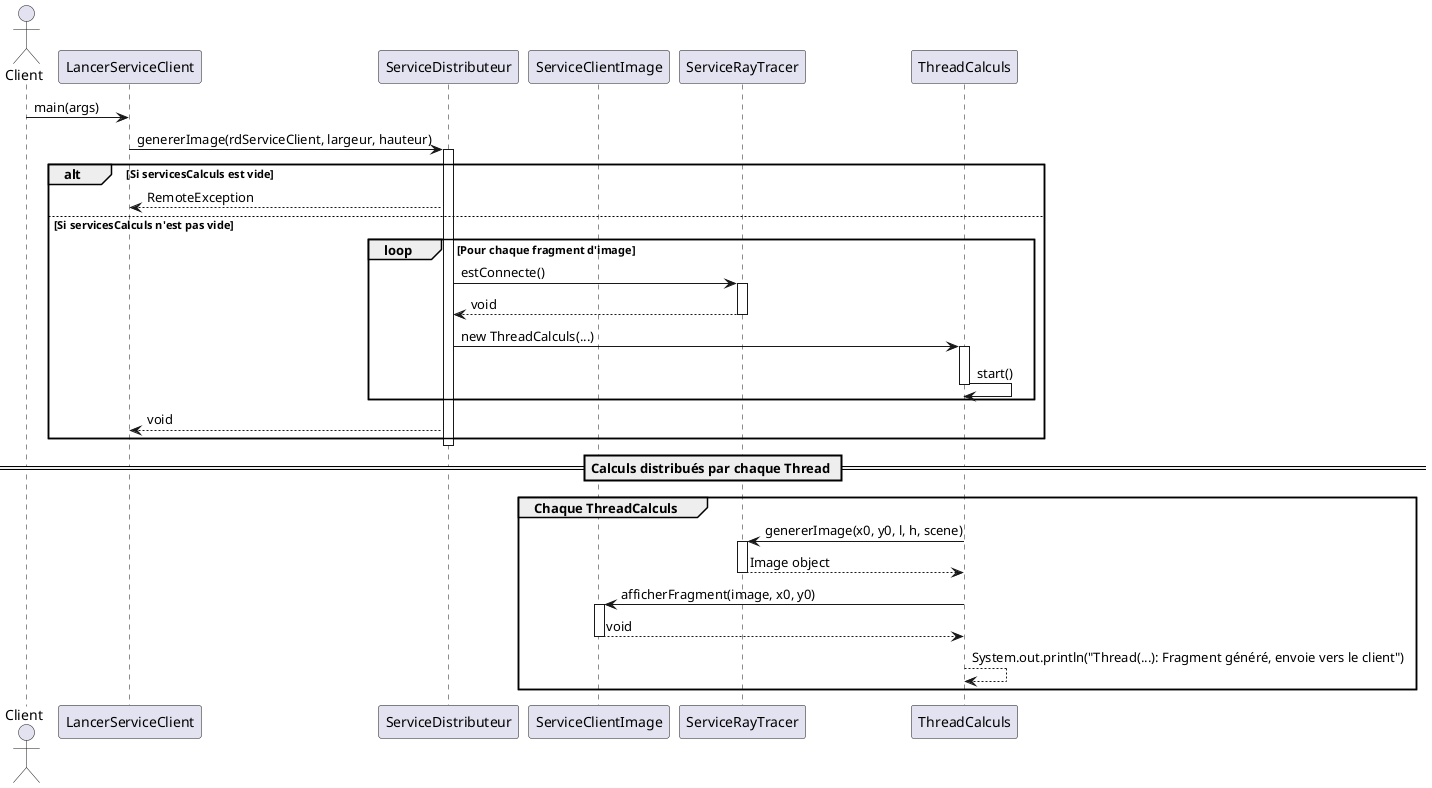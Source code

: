@startuml

actor Client
participant LancerServiceClient
participant ServiceDistributeur
participant ServiceClientImage
participant ServiceRayTracer
participant ThreadCalculs

Client -> LancerServiceClient: main(args)
LancerServiceClient -> ServiceDistributeur: genererImage(rdServiceClient, largeur, hauteur)
activate ServiceDistributeur

alt Si servicesCalculs est vide
    ServiceDistributeur --> LancerServiceClient: RemoteException
else Si servicesCalculs n'est pas vide
    loop Pour chaque fragment d'image
        ServiceDistributeur -> ServiceRayTracer: estConnecte()
        activate ServiceRayTracer
        ServiceRayTracer --> ServiceDistributeur: void
        deactivate ServiceRayTracer

        ServiceDistributeur -> ThreadCalculs: new ThreadCalculs(...)
        activate ThreadCalculs
        ThreadCalculs -> ThreadCalculs: start()
        deactivate ThreadCalculs
    end
    ServiceDistributeur --> LancerServiceClient: void
end
deactivate ServiceDistributeur

== Calculs distribués par chaque Thread ==

group Chaque ThreadCalculs
    ThreadCalculs -> ServiceRayTracer: genererImage(x0, y0, l, h, scene)
    activate ServiceRayTracer
    ServiceRayTracer --> ThreadCalculs: Image object
    deactivate ServiceRayTracer

    ThreadCalculs -> ServiceClientImage: afficherFragment(image, x0, y0)
    activate ServiceClientImage
    ServiceClientImage --> ThreadCalculs: void
    deactivate ServiceClientImage

    ThreadCalculs --> ThreadCalculs: System.out.println("Thread(...): Fragment généré, envoie vers le client")
end

@enduml
